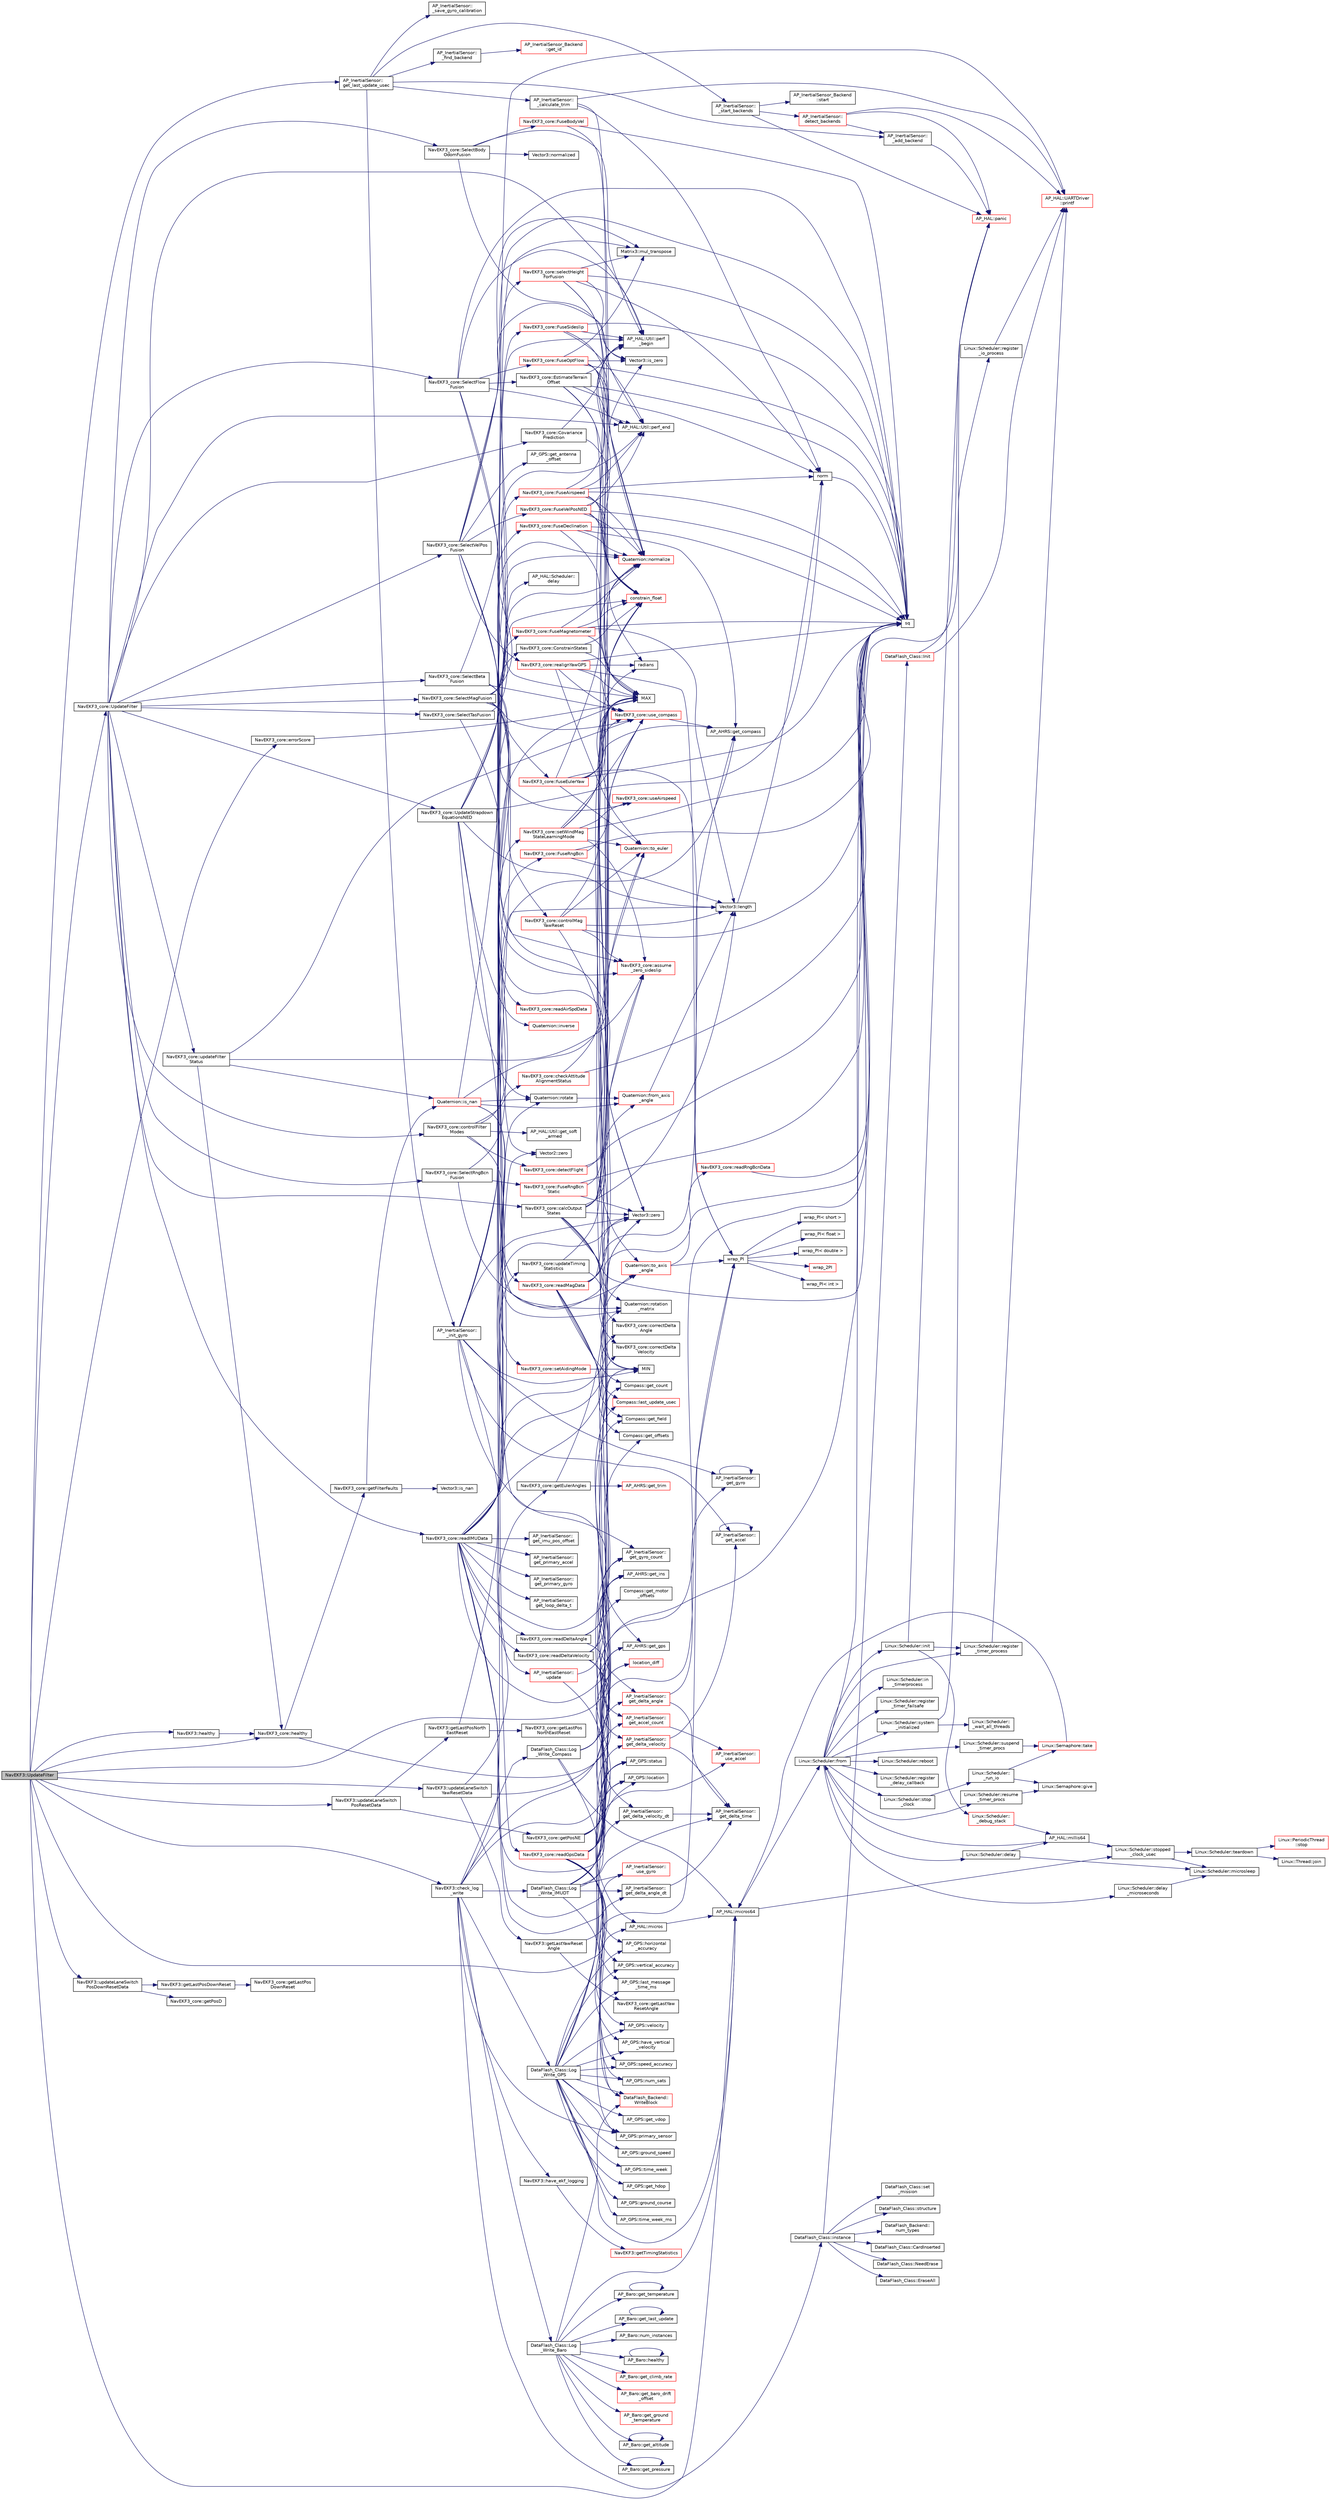 digraph "NavEKF3::UpdateFilter"
{
 // INTERACTIVE_SVG=YES
  edge [fontname="Helvetica",fontsize="10",labelfontname="Helvetica",labelfontsize="10"];
  node [fontname="Helvetica",fontsize="10",shape=record];
  rankdir="LR";
  Node1 [label="NavEKF3::UpdateFilter",height=0.2,width=0.4,color="black", fillcolor="grey75", style="filled", fontcolor="black"];
  Node1 -> Node2 [color="midnightblue",fontsize="10",style="solid",fontname="Helvetica"];
  Node2 [label="AP_HAL::micros64",height=0.2,width=0.4,color="black", fillcolor="white", style="filled",URL="$namespaceAP__HAL.html#a7aa0ce7625c9680e30ff4a99940907a5"];
  Node2 -> Node3 [color="midnightblue",fontsize="10",style="solid",fontname="Helvetica"];
  Node3 [label="Linux::Scheduler::from",height=0.2,width=0.4,color="black", fillcolor="white", style="filled",URL="$classLinux_1_1Scheduler.html#a53ecaae0fdc72f85bd57c4b0cff93653"];
  Node3 -> Node4 [color="midnightblue",fontsize="10",style="solid",fontname="Helvetica"];
  Node4 [label="Linux::Scheduler::init",height=0.2,width=0.4,color="black", fillcolor="white", style="filled",URL="$classLinux_1_1Scheduler.html#a3d77c332e051c28c83fb07757e7100bd"];
  Node4 -> Node5 [color="midnightblue",fontsize="10",style="solid",fontname="Helvetica"];
  Node5 [label="AP_HAL::panic",height=0.2,width=0.4,color="red", fillcolor="white", style="filled",URL="$namespaceAP__HAL.html#a71832f03d849a0c088f04fc98d3c8143"];
  Node4 -> Node6 [color="midnightblue",fontsize="10",style="solid",fontname="Helvetica"];
  Node6 [label="Linux::Scheduler::register\l_timer_process",height=0.2,width=0.4,color="black", fillcolor="white", style="filled",URL="$classLinux_1_1Scheduler.html#a02a34a123dfebaf360f7010745e1e646"];
  Node6 -> Node7 [color="midnightblue",fontsize="10",style="solid",fontname="Helvetica"];
  Node7 [label="AP_HAL::UARTDriver\l::printf",height=0.2,width=0.4,color="red", fillcolor="white", style="filled",URL="$classAP__HAL_1_1UARTDriver.html#a6ceedc792594e59fc7d80b39a435f027"];
  Node4 -> Node8 [color="midnightblue",fontsize="10",style="solid",fontname="Helvetica"];
  Node8 [label="Linux::Scheduler::\l_debug_stack",height=0.2,width=0.4,color="red", fillcolor="white", style="filled",URL="$classLinux_1_1Scheduler.html#a163eb7b285c95b1b1d036fc61d723910"];
  Node8 -> Node9 [color="midnightblue",fontsize="10",style="solid",fontname="Helvetica"];
  Node9 [label="AP_HAL::millis64",height=0.2,width=0.4,color="black", fillcolor="white", style="filled",URL="$namespaceAP__HAL.html#a59336c5fceaf28a76d1df1581a87a25d"];
  Node9 -> Node3 [color="midnightblue",fontsize="10",style="solid",fontname="Helvetica"];
  Node9 -> Node10 [color="midnightblue",fontsize="10",style="solid",fontname="Helvetica"];
  Node10 [label="Linux::Scheduler::stopped\l_clock_usec",height=0.2,width=0.4,color="black", fillcolor="white", style="filled",URL="$classLinux_1_1Scheduler.html#a682b4c34f330f66db5ab4aa5d96e13f9"];
  Node10 -> Node11 [color="midnightblue",fontsize="10",style="solid",fontname="Helvetica"];
  Node11 [label="Linux::Scheduler::microsleep",height=0.2,width=0.4,color="black", fillcolor="white", style="filled",URL="$classLinux_1_1Scheduler.html#a647872aff158b510c56862f51f951538"];
  Node10 -> Node12 [color="midnightblue",fontsize="10",style="solid",fontname="Helvetica"];
  Node12 [label="Linux::Scheduler::teardown",height=0.2,width=0.4,color="black", fillcolor="white", style="filled",URL="$classLinux_1_1Scheduler.html#ab373a83d818679432520ea881044b2a7"];
  Node12 -> Node13 [color="midnightblue",fontsize="10",style="solid",fontname="Helvetica"];
  Node13 [label="Linux::PeriodicThread\l::stop",height=0.2,width=0.4,color="red", fillcolor="white", style="filled",URL="$classLinux_1_1PeriodicThread.html#a136aaf6e713f63b246fc4a2905e6e9a1"];
  Node12 -> Node14 [color="midnightblue",fontsize="10",style="solid",fontname="Helvetica"];
  Node14 [label="Linux::Thread::join",height=0.2,width=0.4,color="black", fillcolor="white", style="filled",URL="$classLinux_1_1Thread.html#a32b7d184279634922e2f3b23b584fbcd"];
  Node3 -> Node15 [color="midnightblue",fontsize="10",style="solid",fontname="Helvetica"];
  Node15 [label="Linux::Scheduler::delay",height=0.2,width=0.4,color="black", fillcolor="white", style="filled",URL="$classLinux_1_1Scheduler.html#a14f3239ecbb9889823b20dc9de655c2f"];
  Node15 -> Node9 [color="midnightblue",fontsize="10",style="solid",fontname="Helvetica"];
  Node15 -> Node11 [color="midnightblue",fontsize="10",style="solid",fontname="Helvetica"];
  Node3 -> Node16 [color="midnightblue",fontsize="10",style="solid",fontname="Helvetica"];
  Node16 [label="Linux::Scheduler::delay\l_microseconds",height=0.2,width=0.4,color="black", fillcolor="white", style="filled",URL="$classLinux_1_1Scheduler.html#a4cffd5bcba0175bf49c7aa75ff3bf09a"];
  Node16 -> Node11 [color="midnightblue",fontsize="10",style="solid",fontname="Helvetica"];
  Node3 -> Node17 [color="midnightblue",fontsize="10",style="solid",fontname="Helvetica"];
  Node17 [label="Linux::Scheduler::register\l_delay_callback",height=0.2,width=0.4,color="black", fillcolor="white", style="filled",URL="$classLinux_1_1Scheduler.html#a5cb50b637d5fd3e5f9220bc23db0fb3f"];
  Node3 -> Node6 [color="midnightblue",fontsize="10",style="solid",fontname="Helvetica"];
  Node3 -> Node18 [color="midnightblue",fontsize="10",style="solid",fontname="Helvetica"];
  Node18 [label="Linux::Scheduler::register\l_io_process",height=0.2,width=0.4,color="black", fillcolor="white", style="filled",URL="$classLinux_1_1Scheduler.html#aa2be97cb8686d72cc322fb38f69a940c"];
  Node18 -> Node7 [color="midnightblue",fontsize="10",style="solid",fontname="Helvetica"];
  Node3 -> Node19 [color="midnightblue",fontsize="10",style="solid",fontname="Helvetica"];
  Node19 [label="Linux::Scheduler::suspend\l_timer_procs",height=0.2,width=0.4,color="black", fillcolor="white", style="filled",URL="$classLinux_1_1Scheduler.html#abba967d02c28cb0b16a7cebbff9bc6d6"];
  Node19 -> Node20 [color="midnightblue",fontsize="10",style="solid",fontname="Helvetica"];
  Node20 [label="Linux::Semaphore::take",height=0.2,width=0.4,color="red", fillcolor="white", style="filled",URL="$classLinux_1_1Semaphore.html#afc4c8706abb7e68aa4001ea372dc614e"];
  Node20 -> Node2 [color="midnightblue",fontsize="10",style="solid",fontname="Helvetica"];
  Node3 -> Node21 [color="midnightblue",fontsize="10",style="solid",fontname="Helvetica"];
  Node21 [label="Linux::Scheduler::resume\l_timer_procs",height=0.2,width=0.4,color="black", fillcolor="white", style="filled",URL="$classLinux_1_1Scheduler.html#aee4e701b92cb4721c4de1bfcdcded70c"];
  Node21 -> Node22 [color="midnightblue",fontsize="10",style="solid",fontname="Helvetica"];
  Node22 [label="Linux::Semaphore::give",height=0.2,width=0.4,color="black", fillcolor="white", style="filled",URL="$classLinux_1_1Semaphore.html#a216f91636f64b57b59d43ef64af91624"];
  Node3 -> Node23 [color="midnightblue",fontsize="10",style="solid",fontname="Helvetica"];
  Node23 [label="Linux::Scheduler::in\l_timerprocess",height=0.2,width=0.4,color="black", fillcolor="white", style="filled",URL="$classLinux_1_1Scheduler.html#af23753e7c6bfa97553db215a64235455"];
  Node3 -> Node24 [color="midnightblue",fontsize="10",style="solid",fontname="Helvetica"];
  Node24 [label="Linux::Scheduler::register\l_timer_failsafe",height=0.2,width=0.4,color="black", fillcolor="white", style="filled",URL="$classLinux_1_1Scheduler.html#ac193459e3575c7a0588fdc72250c2044"];
  Node3 -> Node25 [color="midnightblue",fontsize="10",style="solid",fontname="Helvetica"];
  Node25 [label="Linux::Scheduler::system\l_initialized",height=0.2,width=0.4,color="black", fillcolor="white", style="filled",URL="$classLinux_1_1Scheduler.html#ad6070a7ee637adf5101b1e6b6efbf8f6"];
  Node25 -> Node5 [color="midnightblue",fontsize="10",style="solid",fontname="Helvetica"];
  Node25 -> Node26 [color="midnightblue",fontsize="10",style="solid",fontname="Helvetica"];
  Node26 [label="Linux::Scheduler::\l_wait_all_threads",height=0.2,width=0.4,color="black", fillcolor="white", style="filled",URL="$classLinux_1_1Scheduler.html#ac52c8da3f1f4fd79c50bd64379daf399"];
  Node3 -> Node27 [color="midnightblue",fontsize="10",style="solid",fontname="Helvetica"];
  Node27 [label="Linux::Scheduler::reboot",height=0.2,width=0.4,color="black", fillcolor="white", style="filled",URL="$classLinux_1_1Scheduler.html#ae72cfa66c849ffd882ef518c35c71e69"];
  Node3 -> Node28 [color="midnightblue",fontsize="10",style="solid",fontname="Helvetica"];
  Node28 [label="Linux::Scheduler::stop\l_clock",height=0.2,width=0.4,color="black", fillcolor="white", style="filled",URL="$classLinux_1_1Scheduler.html#a392aebafcdfe9a812e4db4b7a9dcce9c"];
  Node28 -> Node29 [color="midnightblue",fontsize="10",style="solid",fontname="Helvetica"];
  Node29 [label="Linux::Scheduler::\l_run_io",height=0.2,width=0.4,color="black", fillcolor="white", style="filled",URL="$classLinux_1_1Scheduler.html#a70b024d7d0886bf47b46cc3ee310d638"];
  Node29 -> Node20 [color="midnightblue",fontsize="10",style="solid",fontname="Helvetica"];
  Node29 -> Node22 [color="midnightblue",fontsize="10",style="solid",fontname="Helvetica"];
  Node2 -> Node10 [color="midnightblue",fontsize="10",style="solid",fontname="Helvetica"];
  Node1 -> Node30 [color="midnightblue",fontsize="10",style="solid",fontname="Helvetica"];
  Node30 [label="AP_AHRS::get_ins",height=0.2,width=0.4,color="black", fillcolor="white", style="filled",URL="$classAP__AHRS.html#a14398c5d2ae68bbe1c67482a91909ad9"];
  Node1 -> Node31 [color="midnightblue",fontsize="10",style="solid",fontname="Helvetica"];
  Node31 [label="AP_HAL::micros",height=0.2,width=0.4,color="black", fillcolor="white", style="filled",URL="$namespaceAP__HAL.html#a8293355e35887733b1fd151aef08a787"];
  Node31 -> Node2 [color="midnightblue",fontsize="10",style="solid",fontname="Helvetica"];
  Node1 -> Node32 [color="midnightblue",fontsize="10",style="solid",fontname="Helvetica"];
  Node32 [label="AP_InertialSensor::\lget_last_update_usec",height=0.2,width=0.4,color="black", fillcolor="white", style="filled",URL="$classAP__InertialSensor.html#af507f66bb346acb0057a6ca4a3df7156"];
  Node32 -> Node33 [color="midnightblue",fontsize="10",style="solid",fontname="Helvetica"];
  Node33 [label="AP_InertialSensor::\l_add_backend",height=0.2,width=0.4,color="black", fillcolor="white", style="filled",URL="$classAP__InertialSensor.html#a3f4ee8162ce5427946348ca9f5f9dcb7"];
  Node33 -> Node5 [color="midnightblue",fontsize="10",style="solid",fontname="Helvetica"];
  Node32 -> Node34 [color="midnightblue",fontsize="10",style="solid",fontname="Helvetica"];
  Node34 [label="AP_InertialSensor::\l_start_backends",height=0.2,width=0.4,color="black", fillcolor="white", style="filled",URL="$classAP__InertialSensor.html#a9949b7e301b0d7a5f3e59385d2e8d97a"];
  Node34 -> Node35 [color="midnightblue",fontsize="10",style="solid",fontname="Helvetica"];
  Node35 [label="AP_InertialSensor::\ldetect_backends",height=0.2,width=0.4,color="red", fillcolor="white", style="filled",URL="$classAP__InertialSensor.html#a8967734e82a4f472c6d8ddd8db656804"];
  Node35 -> Node33 [color="midnightblue",fontsize="10",style="solid",fontname="Helvetica"];
  Node35 -> Node7 [color="midnightblue",fontsize="10",style="solid",fontname="Helvetica"];
  Node35 -> Node5 [color="midnightblue",fontsize="10",style="solid",fontname="Helvetica"];
  Node34 -> Node36 [color="midnightblue",fontsize="10",style="solid",fontname="Helvetica"];
  Node36 [label="AP_InertialSensor_Backend\l::start",height=0.2,width=0.4,color="black", fillcolor="white", style="filled",URL="$classAP__InertialSensor__Backend.html#a359c6b8d74c13e735210d3602d793215"];
  Node34 -> Node5 [color="midnightblue",fontsize="10",style="solid",fontname="Helvetica"];
  Node32 -> Node37 [color="midnightblue",fontsize="10",style="solid",fontname="Helvetica"];
  Node37 [label="AP_InertialSensor::\l_find_backend",height=0.2,width=0.4,color="black", fillcolor="white", style="filled",URL="$classAP__InertialSensor.html#a3fc473466ffcccef319c4c5e56cd1f9d"];
  Node37 -> Node38 [color="midnightblue",fontsize="10",style="solid",fontname="Helvetica"];
  Node38 [label="AP_InertialSensor_Backend\l::get_id",height=0.2,width=0.4,color="red", fillcolor="white", style="filled",URL="$classAP__InertialSensor__Backend.html#a1dd2f00f7de722d128c9afaf0ae62644"];
  Node32 -> Node39 [color="midnightblue",fontsize="10",style="solid",fontname="Helvetica"];
  Node39 [label="AP_InertialSensor::\l_init_gyro",height=0.2,width=0.4,color="black", fillcolor="white", style="filled",URL="$classAP__InertialSensor.html#a8744303832541bef0025d9698468938c"];
  Node39 -> Node40 [color="midnightblue",fontsize="10",style="solid",fontname="Helvetica"];
  Node40 [label="MIN",height=0.2,width=0.4,color="black", fillcolor="white", style="filled",URL="$AP__Math_8h.html#a6b187a3fa1e9f663e89175e7e8e213d6"];
  Node39 -> Node41 [color="midnightblue",fontsize="10",style="solid",fontname="Helvetica"];
  Node41 [label="AP_InertialSensor::\lget_gyro_count",height=0.2,width=0.4,color="black", fillcolor="white", style="filled",URL="$classAP__InertialSensor.html#aef7fac4fe6ae817ed325f9e35735e94d"];
  Node39 -> Node7 [color="midnightblue",fontsize="10",style="solid",fontname="Helvetica"];
  Node39 -> Node42 [color="midnightblue",fontsize="10",style="solid",fontname="Helvetica"];
  Node42 [label="Vector3::zero",height=0.2,width=0.4,color="black", fillcolor="white", style="filled",URL="$classVector3.html#adf1769d5ee5df2f8585df2f540fa5efe"];
  Node39 -> Node43 [color="midnightblue",fontsize="10",style="solid",fontname="Helvetica"];
  Node43 [label="AP_HAL::Scheduler::\ldelay",height=0.2,width=0.4,color="black", fillcolor="white", style="filled",URL="$classAP__HAL_1_1Scheduler.html#ab3175e2e6223ccfe82f957e41cc12b26"];
  Node39 -> Node44 [color="midnightblue",fontsize="10",style="solid",fontname="Helvetica"];
  Node44 [label="AP_InertialSensor::\lupdate",height=0.2,width=0.4,color="red", fillcolor="white", style="filled",URL="$classAP__InertialSensor.html#a2ab4e9e49af5ae38f38d3818fde2b675"];
  Node44 -> Node42 [color="midnightblue",fontsize="10",style="solid",fontname="Helvetica"];
  Node44 -> Node31 [color="midnightblue",fontsize="10",style="solid",fontname="Helvetica"];
  Node39 -> Node45 [color="midnightblue",fontsize="10",style="solid",fontname="Helvetica"];
  Node45 [label="AP_InertialSensor::\lget_accel",height=0.2,width=0.4,color="black", fillcolor="white", style="filled",URL="$classAP__InertialSensor.html#a0e468eca65e425f017c8467039900573"];
  Node45 -> Node45 [color="midnightblue",fontsize="10",style="solid",fontname="Helvetica"];
  Node39 -> Node46 [color="midnightblue",fontsize="10",style="solid",fontname="Helvetica"];
  Node46 [label="AP_InertialSensor::\lget_gyro",height=0.2,width=0.4,color="black", fillcolor="white", style="filled",URL="$classAP__InertialSensor.html#a2dfdb20e8bf86d75cf1e03f0b205ad77"];
  Node46 -> Node46 [color="midnightblue",fontsize="10",style="solid",fontname="Helvetica"];
  Node39 -> Node47 [color="midnightblue",fontsize="10",style="solid",fontname="Helvetica"];
  Node47 [label="Vector3::length",height=0.2,width=0.4,color="black", fillcolor="white", style="filled",URL="$classVector3.html#ac1fd5514e368a1e1c2d13f71eda18345"];
  Node47 -> Node48 [color="midnightblue",fontsize="10",style="solid",fontname="Helvetica"];
  Node48 [label="norm",height=0.2,width=0.4,color="black", fillcolor="white", style="filled",URL="$AP__Math_8h.html#adc76d4a5e5c9ae8cb7ab17b55c40d636"];
  Node48 -> Node49 [color="midnightblue",fontsize="10",style="solid",fontname="Helvetica"];
  Node49 [label="sq",height=0.2,width=0.4,color="black", fillcolor="white", style="filled",URL="$AP__Math_8h.html#a0375e3d67fd3911cacee5c3e1408c0f2"];
  Node32 -> Node50 [color="midnightblue",fontsize="10",style="solid",fontname="Helvetica"];
  Node50 [label="AP_InertialSensor::\l_calculate_trim",height=0.2,width=0.4,color="black", fillcolor="white", style="filled",URL="$classAP__InertialSensor.html#ad85a0f7284984ab4bc7b6309ec61003f"];
  Node50 -> Node48 [color="midnightblue",fontsize="10",style="solid",fontname="Helvetica"];
  Node50 -> Node51 [color="midnightblue",fontsize="10",style="solid",fontname="Helvetica"];
  Node51 [label="radians",height=0.2,width=0.4,color="black", fillcolor="white", style="filled",URL="$AP__Math_8h.html#a75b14352ec1c95a8276af9a0813cfdc3"];
  Node50 -> Node7 [color="midnightblue",fontsize="10",style="solid",fontname="Helvetica"];
  Node32 -> Node52 [color="midnightblue",fontsize="10",style="solid",fontname="Helvetica"];
  Node52 [label="AP_InertialSensor::\l_save_gyro_calibration",height=0.2,width=0.4,color="black", fillcolor="white", style="filled",URL="$classAP__InertialSensor.html#aa5bb8e95e3d8044619c673b36815125a"];
  Node1 -> Node53 [color="midnightblue",fontsize="10",style="solid",fontname="Helvetica"];
  Node53 [label="NavEKF3_core::UpdateFilter",height=0.2,width=0.4,color="black", fillcolor="white", style="filled",URL="$classNavEKF3__core.html#a2a7fae9e0bf2ce6fc2f9b3918dc168d3"];
  Node53 -> Node54 [color="midnightblue",fontsize="10",style="solid",fontname="Helvetica"];
  Node54 [label="AP_HAL::Util::perf\l_begin",height=0.2,width=0.4,color="black", fillcolor="white", style="filled",URL="$classAP__HAL_1_1Util.html#a8ee016bee7e471240be5a2c648015a1d"];
  Node53 -> Node55 [color="midnightblue",fontsize="10",style="solid",fontname="Helvetica"];
  Node55 [label="NavEKF3_core::controlFilter\lModes",height=0.2,width=0.4,color="black", fillcolor="white", style="filled",URL="$classNavEKF3__core.html#a95c6e08d506573f77311f547a0d97fd2"];
  Node55 -> Node56 [color="midnightblue",fontsize="10",style="solid",fontname="Helvetica"];
  Node56 [label="AP_HAL::Util::get_soft\l_armed",height=0.2,width=0.4,color="black", fillcolor="white", style="filled",URL="$classAP__HAL_1_1Util.html#a973ee89f8eee7af3a4d2a3eb700cbf3c"];
  Node55 -> Node57 [color="midnightblue",fontsize="10",style="solid",fontname="Helvetica"];
  Node57 [label="NavEKF3_core::detectFlight",height=0.2,width=0.4,color="red", fillcolor="white", style="filled",URL="$classNavEKF3__core.html#a51d0c111c89fb14dcd9cd62ae5ea74e3"];
  Node57 -> Node58 [color="midnightblue",fontsize="10",style="solid",fontname="Helvetica"];
  Node58 [label="NavEKF3_core::assume\l_zero_sideslip",height=0.2,width=0.4,color="red", fillcolor="white", style="filled",URL="$classNavEKF3__core.html#a2b335ebc7035c2d407b16f85017a3472"];
  Node57 -> Node49 [color="midnightblue",fontsize="10",style="solid",fontname="Helvetica"];
  Node55 -> Node59 [color="midnightblue",fontsize="10",style="solid",fontname="Helvetica"];
  Node59 [label="NavEKF3_core::setWindMag\lStateLearningMode",height=0.2,width=0.4,color="red", fillcolor="white", style="filled",URL="$classNavEKF3__core.html#ad667612a7511107648d34ce681677b73"];
  Node59 -> Node60 [color="midnightblue",fontsize="10",style="solid",fontname="Helvetica"];
  Node60 [label="NavEKF3_core::useAirspeed",height=0.2,width=0.4,color="red", fillcolor="white", style="filled",URL="$classNavEKF3__core.html#aa441bddfc41097eb5b5f1eda88469b0b"];
  Node59 -> Node58 [color="midnightblue",fontsize="10",style="solid",fontname="Helvetica"];
  Node59 -> Node61 [color="midnightblue",fontsize="10",style="solid",fontname="Helvetica"];
  Node61 [label="Quaternion::to_euler",height=0.2,width=0.4,color="red", fillcolor="white", style="filled",URL="$classQuaternion.html#ab3049efa36b211699ca03ea53970f0fd"];
  Node59 -> Node49 [color="midnightblue",fontsize="10",style="solid",fontname="Helvetica"];
  Node59 -> Node62 [color="midnightblue",fontsize="10",style="solid",fontname="Helvetica"];
  Node62 [label="constrain_float",height=0.2,width=0.4,color="red", fillcolor="white", style="filled",URL="$AP__Math_8h.html#ad525609d9dba6ffa556a0fbf08a3f9b4"];
  Node59 -> Node63 [color="midnightblue",fontsize="10",style="solid",fontname="Helvetica"];
  Node63 [label="NavEKF3_core::use_compass",height=0.2,width=0.4,color="red", fillcolor="white", style="filled",URL="$classNavEKF3__core.html#a8b6c851acf3a54d895b8dbc6ab2a6666"];
  Node63 -> Node64 [color="midnightblue",fontsize="10",style="solid",fontname="Helvetica"];
  Node64 [label="AP_AHRS::get_compass",height=0.2,width=0.4,color="black", fillcolor="white", style="filled",URL="$classAP__AHRS.html#adf808841de62499bc8c388fc798d47f1"];
  Node59 -> Node51 [color="midnightblue",fontsize="10",style="solid",fontname="Helvetica"];
  Node55 -> Node65 [color="midnightblue",fontsize="10",style="solid",fontname="Helvetica"];
  Node65 [label="NavEKF3_core::checkAttitude\lAlignmentStatus",height=0.2,width=0.4,color="red", fillcolor="white", style="filled",URL="$classNavEKF3__core.html#a7ccaa712cd813dd23e6cb1a438be83ae"];
  Node65 -> Node49 [color="midnightblue",fontsize="10",style="solid",fontname="Helvetica"];
  Node65 -> Node63 [color="midnightblue",fontsize="10",style="solid",fontname="Helvetica"];
  Node55 -> Node66 [color="midnightblue",fontsize="10",style="solid",fontname="Helvetica"];
  Node66 [label="NavEKF3_core::setAidingMode",height=0.2,width=0.4,color="red", fillcolor="white", style="filled",URL="$classNavEKF3__core.html#aa136ad0e0f33a45a6f9d907e4543b9c2"];
  Node66 -> Node40 [color="midnightblue",fontsize="10",style="solid",fontname="Helvetica"];
  Node53 -> Node67 [color="midnightblue",fontsize="10",style="solid",fontname="Helvetica"];
  Node67 [label="NavEKF3_core::readIMUData",height=0.2,width=0.4,color="black", fillcolor="white", style="filled",URL="$classNavEKF3__core.html#aece73c326fbd95e59a3fa171ac5988a3"];
  Node67 -> Node30 [color="midnightblue",fontsize="10",style="solid",fontname="Helvetica"];
  Node67 -> Node62 [color="midnightblue",fontsize="10",style="solid",fontname="Helvetica"];
  Node67 -> Node68 [color="midnightblue",fontsize="10",style="solid",fontname="Helvetica"];
  Node68 [label="AP_InertialSensor::\lget_loop_delta_t",height=0.2,width=0.4,color="black", fillcolor="white", style="filled",URL="$classAP__InertialSensor.html#a2f4bc45cbad98a18a4d74210bf62e9c3"];
  Node67 -> Node69 [color="midnightblue",fontsize="10",style="solid",fontname="Helvetica"];
  Node69 [label="AP_InertialSensor::\luse_accel",height=0.2,width=0.4,color="red", fillcolor="white", style="filled",URL="$classAP__InertialSensor.html#a733bdee49ff9e3f1a911874469a1a3ac"];
  Node67 -> Node70 [color="midnightblue",fontsize="10",style="solid",fontname="Helvetica"];
  Node70 [label="NavEKF3_core::readDeltaVelocity",height=0.2,width=0.4,color="black", fillcolor="white", style="filled",URL="$classNavEKF3__core.html#aa7de10e1a869998a15f0b570b1653245"];
  Node70 -> Node30 [color="midnightblue",fontsize="10",style="solid",fontname="Helvetica"];
  Node70 -> Node71 [color="midnightblue",fontsize="10",style="solid",fontname="Helvetica"];
  Node71 [label="AP_InertialSensor::\lget_accel_count",height=0.2,width=0.4,color="red", fillcolor="white", style="filled",URL="$classAP__InertialSensor.html#ac57331a5046d45016ef900726e1be2fb"];
  Node71 -> Node69 [color="midnightblue",fontsize="10",style="solid",fontname="Helvetica"];
  Node70 -> Node72 [color="midnightblue",fontsize="10",style="solid",fontname="Helvetica"];
  Node72 [label="AP_InertialSensor::\lget_delta_velocity",height=0.2,width=0.4,color="red", fillcolor="white", style="filled",URL="$classAP__InertialSensor.html#ae29959984a5cbda37ebfce599f89ef73"];
  Node72 -> Node45 [color="midnightblue",fontsize="10",style="solid",fontname="Helvetica"];
  Node72 -> Node73 [color="midnightblue",fontsize="10",style="solid",fontname="Helvetica"];
  Node73 [label="AP_InertialSensor::\lget_delta_time",height=0.2,width=0.4,color="black", fillcolor="white", style="filled",URL="$classAP__InertialSensor.html#a7091792f55b39778157617b5e38e6075"];
  Node70 -> Node74 [color="midnightblue",fontsize="10",style="solid",fontname="Helvetica"];
  Node74 [label="MAX",height=0.2,width=0.4,color="black", fillcolor="white", style="filled",URL="$AP__Math_8h.html#a5c0b5c82749ac54970b2699d3c10ee9b"];
  Node70 -> Node75 [color="midnightblue",fontsize="10",style="solid",fontname="Helvetica"];
  Node75 [label="AP_InertialSensor::\lget_delta_velocity_dt",height=0.2,width=0.4,color="black", fillcolor="white", style="filled",URL="$classAP__InertialSensor.html#ad22e8ed9b13a093d5cf3a2a420522b3b"];
  Node75 -> Node73 [color="midnightblue",fontsize="10",style="solid",fontname="Helvetica"];
  Node67 -> Node76 [color="midnightblue",fontsize="10",style="solid",fontname="Helvetica"];
  Node76 [label="AP_InertialSensor::\lget_imu_pos_offset",height=0.2,width=0.4,color="black", fillcolor="white", style="filled",URL="$classAP__InertialSensor.html#adeaa1ba1a5eae5dd36ea12966a7c0d6c"];
  Node67 -> Node77 [color="midnightblue",fontsize="10",style="solid",fontname="Helvetica"];
  Node77 [label="AP_InertialSensor::\lget_primary_accel",height=0.2,width=0.4,color="black", fillcolor="white", style="filled",URL="$classAP__InertialSensor.html#ab7e75af54a874d77240c89c6e5152a99"];
  Node67 -> Node78 [color="midnightblue",fontsize="10",style="solid",fontname="Helvetica"];
  Node78 [label="AP_InertialSensor::\luse_gyro",height=0.2,width=0.4,color="red", fillcolor="white", style="filled",URL="$classAP__InertialSensor.html#a9e282c96973585fd9d22973a751fdf03"];
  Node67 -> Node79 [color="midnightblue",fontsize="10",style="solid",fontname="Helvetica"];
  Node79 [label="NavEKF3_core::readDeltaAngle",height=0.2,width=0.4,color="black", fillcolor="white", style="filled",URL="$classNavEKF3__core.html#a09c3355a5a305fb13de678d3cfe6f1aa"];
  Node79 -> Node30 [color="midnightblue",fontsize="10",style="solid",fontname="Helvetica"];
  Node79 -> Node41 [color="midnightblue",fontsize="10",style="solid",fontname="Helvetica"];
  Node79 -> Node80 [color="midnightblue",fontsize="10",style="solid",fontname="Helvetica"];
  Node80 [label="AP_InertialSensor::\lget_delta_angle",height=0.2,width=0.4,color="red", fillcolor="white", style="filled",URL="$classAP__InertialSensor.html#a3be069418436a7fc7a9f87c2b8b34730"];
  Node80 -> Node46 [color="midnightblue",fontsize="10",style="solid",fontname="Helvetica"];
  Node80 -> Node73 [color="midnightblue",fontsize="10",style="solid",fontname="Helvetica"];
  Node67 -> Node81 [color="midnightblue",fontsize="10",style="solid",fontname="Helvetica"];
  Node81 [label="AP_InertialSensor::\lget_primary_gyro",height=0.2,width=0.4,color="black", fillcolor="white", style="filled",URL="$classAP__InertialSensor.html#a7fa04e2f196b27b876d86966f64e1fed"];
  Node67 -> Node74 [color="midnightblue",fontsize="10",style="solid",fontname="Helvetica"];
  Node67 -> Node82 [color="midnightblue",fontsize="10",style="solid",fontname="Helvetica"];
  Node82 [label="AP_InertialSensor::\lget_delta_angle_dt",height=0.2,width=0.4,color="black", fillcolor="white", style="filled",URL="$classAP__InertialSensor.html#aa0f163df261837af5bfe71c3ad0cee6c"];
  Node82 -> Node73 [color="midnightblue",fontsize="10",style="solid",fontname="Helvetica"];
  Node67 -> Node83 [color="midnightblue",fontsize="10",style="solid",fontname="Helvetica"];
  Node83 [label="Quaternion::rotate",height=0.2,width=0.4,color="black", fillcolor="white", style="filled",URL="$classQuaternion.html#aad078c52b4d7e9221963199f0dd075df"];
  Node83 -> Node84 [color="midnightblue",fontsize="10",style="solid",fontname="Helvetica"];
  Node84 [label="Quaternion::from_axis\l_angle",height=0.2,width=0.4,color="red", fillcolor="white", style="filled",URL="$classQuaternion.html#a6c21fe33378aa16a33cba869ba4af5dc"];
  Node84 -> Node47 [color="midnightblue",fontsize="10",style="solid",fontname="Helvetica"];
  Node67 -> Node85 [color="midnightblue",fontsize="10",style="solid",fontname="Helvetica"];
  Node85 [label="Quaternion::normalize",height=0.2,width=0.4,color="red", fillcolor="white", style="filled",URL="$classQuaternion.html#a48e6bafb249c895ed25f29dc9170e11e"];
  Node67 -> Node86 [color="midnightblue",fontsize="10",style="solid",fontname="Helvetica"];
  Node86 [label="Quaternion::rotation\l_matrix",height=0.2,width=0.4,color="black", fillcolor="white", style="filled",URL="$classQuaternion.html#afb7132c9c69a984a40be950a17effeaa"];
  Node67 -> Node87 [color="midnightblue",fontsize="10",style="solid",fontname="Helvetica"];
  Node87 [label="Quaternion::to_axis\l_angle",height=0.2,width=0.4,color="red", fillcolor="white", style="filled",URL="$classQuaternion.html#aa4262462e1c1217fd3bd97b6421dd318"];
  Node87 -> Node49 [color="midnightblue",fontsize="10",style="solid",fontname="Helvetica"];
  Node87 -> Node88 [color="midnightblue",fontsize="10",style="solid",fontname="Helvetica"];
  Node88 [label="wrap_PI",height=0.2,width=0.4,color="black", fillcolor="white", style="filled",URL="$AP__Math_8cpp.html#a21d0562d7b23dd9f04bc30a3611cc577"];
  Node88 -> Node89 [color="midnightblue",fontsize="10",style="solid",fontname="Helvetica"];
  Node89 [label="wrap_2PI",height=0.2,width=0.4,color="red", fillcolor="white", style="filled",URL="$AP__Math_8cpp.html#aa66b7eae8d7e99247c6a2b3d2b5c7b8d"];
  Node88 -> Node90 [color="midnightblue",fontsize="10",style="solid",fontname="Helvetica"];
  Node90 [label="wrap_PI\< int \>",height=0.2,width=0.4,color="black", fillcolor="white", style="filled",URL="$AP__Math_8cpp.html#a044023fcfa899d449f5a219ca7596ca4"];
  Node88 -> Node91 [color="midnightblue",fontsize="10",style="solid",fontname="Helvetica"];
  Node91 [label="wrap_PI\< short \>",height=0.2,width=0.4,color="black", fillcolor="white", style="filled",URL="$AP__Math_8cpp.html#ad0041912c2965b653fa9cf6854e47bc8"];
  Node88 -> Node92 [color="midnightblue",fontsize="10",style="solid",fontname="Helvetica"];
  Node92 [label="wrap_PI\< float \>",height=0.2,width=0.4,color="black", fillcolor="white", style="filled",URL="$AP__Math_8cpp.html#a789e7d40c173a1fab6560d1b61609952"];
  Node88 -> Node93 [color="midnightblue",fontsize="10",style="solid",fontname="Helvetica"];
  Node93 [label="wrap_PI\< double \>",height=0.2,width=0.4,color="black", fillcolor="white", style="filled",URL="$AP__Math_8cpp.html#a66b3a8191d62a34f4d673d5c62d8d1cf"];
  Node67 -> Node42 [color="midnightblue",fontsize="10",style="solid",fontname="Helvetica"];
  Node67 -> Node94 [color="midnightblue",fontsize="10",style="solid",fontname="Helvetica"];
  Node94 [label="NavEKF3_core::updateTiming\lStatistics",height=0.2,width=0.4,color="black", fillcolor="white", style="filled",URL="$classNavEKF3__core.html#ab1a44990476dce4a072538af2b1671a0"];
  Node94 -> Node74 [color="midnightblue",fontsize="10",style="solid",fontname="Helvetica"];
  Node94 -> Node40 [color="midnightblue",fontsize="10",style="solid",fontname="Helvetica"];
  Node67 -> Node95 [color="midnightblue",fontsize="10",style="solid",fontname="Helvetica"];
  Node95 [label="NavEKF3_core::correctDelta\lAngle",height=0.2,width=0.4,color="black", fillcolor="white", style="filled",URL="$classNavEKF3__core.html#a7bfa2faeec8abc1663f9bd85bcfea5ed"];
  Node67 -> Node96 [color="midnightblue",fontsize="10",style="solid",fontname="Helvetica"];
  Node96 [label="NavEKF3_core::correctDelta\lVelocity",height=0.2,width=0.4,color="black", fillcolor="white", style="filled",URL="$classNavEKF3__core.html#a32e651f85078cdd222ca4f06cf67e105"];
  Node53 -> Node97 [color="midnightblue",fontsize="10",style="solid",fontname="Helvetica"];
  Node97 [label="NavEKF3_core::UpdateStrapdown\lEquationsNED",height=0.2,width=0.4,color="black", fillcolor="white", style="filled",URL="$classNavEKF3__core.html#a328b98735bff30eb0dc99f0c0891ac32"];
  Node97 -> Node83 [color="midnightblue",fontsize="10",style="solid",fontname="Helvetica"];
  Node97 -> Node85 [color="midnightblue",fontsize="10",style="solid",fontname="Helvetica"];
  Node97 -> Node98 [color="midnightblue",fontsize="10",style="solid",fontname="Helvetica"];
  Node98 [label="Matrix3::mul_transpose",height=0.2,width=0.4,color="black", fillcolor="white", style="filled",URL="$classMatrix3.html#a3705734aec6b67d729011cd792d7398a"];
  Node97 -> Node99 [color="midnightblue",fontsize="10",style="solid",fontname="Helvetica"];
  Node99 [label="Quaternion::inverse",height=0.2,width=0.4,color="red", fillcolor="white", style="filled",URL="$classQuaternion.html#a0df66e20ea437eb346f8852690ede6a9"];
  Node97 -> Node86 [color="midnightblue",fontsize="10",style="solid",fontname="Helvetica"];
  Node97 -> Node47 [color="midnightblue",fontsize="10",style="solid",fontname="Helvetica"];
  Node97 -> Node48 [color="midnightblue",fontsize="10",style="solid",fontname="Helvetica"];
  Node97 -> Node100 [color="midnightblue",fontsize="10",style="solid",fontname="Helvetica"];
  Node100 [label="NavEKF3_core::ConstrainStates",height=0.2,width=0.4,color="black", fillcolor="white", style="filled",URL="$classNavEKF3__core.html#ab3fc055c453339a59363ebaa1b082c0d"];
  Node100 -> Node62 [color="midnightblue",fontsize="10",style="solid",fontname="Helvetica"];
  Node100 -> Node74 [color="midnightblue",fontsize="10",style="solid",fontname="Helvetica"];
  Node53 -> Node101 [color="midnightblue",fontsize="10",style="solid",fontname="Helvetica"];
  Node101 [label="NavEKF3_core::Covariance\lPrediction",height=0.2,width=0.4,color="black", fillcolor="white", style="filled",URL="$classNavEKF3__core.html#adbeff1c78f56cbfcb339b37ba0e03b0a"];
  Node101 -> Node54 [color="midnightblue",fontsize="10",style="solid",fontname="Helvetica"];
  Node101 -> Node62 [color="midnightblue",fontsize="10",style="solid",fontname="Helvetica"];
  Node53 -> Node102 [color="midnightblue",fontsize="10",style="solid",fontname="Helvetica"];
  Node102 [label="NavEKF3_core::SelectMagFusion",height=0.2,width=0.4,color="black", fillcolor="white", style="filled",URL="$classNavEKF3__core.html#a800d407d377e6532d563c68cc3c731d8"];
  Node102 -> Node54 [color="midnightblue",fontsize="10",style="solid",fontname="Helvetica"];
  Node102 -> Node103 [color="midnightblue",fontsize="10",style="solid",fontname="Helvetica"];
  Node103 [label="NavEKF3_core::readMagData",height=0.2,width=0.4,color="red", fillcolor="white", style="filled",URL="$classNavEKF3__core.html#a39fe9f76e9c368cba51e9af9b2367513"];
  Node103 -> Node64 [color="midnightblue",fontsize="10",style="solid",fontname="Helvetica"];
  Node103 -> Node104 [color="midnightblue",fontsize="10",style="solid",fontname="Helvetica"];
  Node104 [label="Compass::get_count",height=0.2,width=0.4,color="black", fillcolor="white", style="filled",URL="$classCompass.html#a7bc9b45433e47cbd2632578388882135"];
  Node103 -> Node58 [color="midnightblue",fontsize="10",style="solid",fontname="Helvetica"];
  Node103 -> Node63 [color="midnightblue",fontsize="10",style="solid",fontname="Helvetica"];
  Node103 -> Node105 [color="midnightblue",fontsize="10",style="solid",fontname="Helvetica"];
  Node105 [label="Compass::last_update_usec",height=0.2,width=0.4,color="red", fillcolor="white", style="filled",URL="$classCompass.html#a9600516e0dbde9186d3b14b3457af013"];
  Node103 -> Node42 [color="midnightblue",fontsize="10",style="solid",fontname="Helvetica"];
  Node103 -> Node106 [color="midnightblue",fontsize="10",style="solid",fontname="Helvetica"];
  Node106 [label="Compass::get_offsets",height=0.2,width=0.4,color="black", fillcolor="white", style="filled",URL="$classCompass.html#a6ef45f63ac177793bf38270cef8228cb"];
  Node103 -> Node107 [color="midnightblue",fontsize="10",style="solid",fontname="Helvetica"];
  Node107 [label="Compass::get_field",height=0.2,width=0.4,color="black", fillcolor="white", style="filled",URL="$classCompass.html#aa1f44c7920bbd147fa2e58bfedd3c4bb",tooltip="Return the current field as a Vector3f in milligauss. "];
  Node102 -> Node63 [color="midnightblue",fontsize="10",style="solid",fontname="Helvetica"];
  Node102 -> Node108 [color="midnightblue",fontsize="10",style="solid",fontname="Helvetica"];
  Node108 [label="NavEKF3_core::controlMag\lYawReset",height=0.2,width=0.4,color="red", fillcolor="white", style="filled",URL="$classNavEKF3__core.html#ae050fc8e6c45d5134f8cba8dabc719e8"];
  Node108 -> Node58 [color="midnightblue",fontsize="10",style="solid",fontname="Helvetica"];
  Node108 -> Node87 [color="midnightblue",fontsize="10",style="solid",fontname="Helvetica"];
  Node108 -> Node47 [color="midnightblue",fontsize="10",style="solid",fontname="Helvetica"];
  Node108 -> Node61 [color="midnightblue",fontsize="10",style="solid",fontname="Helvetica"];
  Node108 -> Node49 [color="midnightblue",fontsize="10",style="solid",fontname="Helvetica"];
  Node108 -> Node74 [color="midnightblue",fontsize="10",style="solid",fontname="Helvetica"];
  Node102 -> Node109 [color="midnightblue",fontsize="10",style="solid",fontname="Helvetica"];
  Node109 [label="NavEKF3_core::fuseEulerYaw",height=0.2,width=0.4,color="red", fillcolor="white", style="filled",URL="$classNavEKF3__core.html#a8804c6d0e9bfc1f0fee35bbb76bc7d90"];
  Node109 -> Node49 [color="midnightblue",fontsize="10",style="solid",fontname="Helvetica"];
  Node109 -> Node61 [color="midnightblue",fontsize="10",style="solid",fontname="Helvetica"];
  Node109 -> Node63 [color="midnightblue",fontsize="10",style="solid",fontname="Helvetica"];
  Node109 -> Node88 [color="midnightblue",fontsize="10",style="solid",fontname="Helvetica"];
  Node109 -> Node64 [color="midnightblue",fontsize="10",style="solid",fontname="Helvetica"];
  Node109 -> Node74 [color="midnightblue",fontsize="10",style="solid",fontname="Helvetica"];
  Node109 -> Node85 [color="midnightblue",fontsize="10",style="solid",fontname="Helvetica"];
  Node102 -> Node42 [color="midnightblue",fontsize="10",style="solid",fontname="Helvetica"];
  Node102 -> Node110 [color="midnightblue",fontsize="10",style="solid",fontname="Helvetica"];
  Node110 [label="NavEKF3_core::FuseDeclination",height=0.2,width=0.4,color="red", fillcolor="white", style="filled",URL="$classNavEKF3__core.html#a254bff5d77e24b9cbebbea31661b6c34"];
  Node110 -> Node49 [color="midnightblue",fontsize="10",style="solid",fontname="Helvetica"];
  Node110 -> Node63 [color="midnightblue",fontsize="10",style="solid",fontname="Helvetica"];
  Node110 -> Node64 [color="midnightblue",fontsize="10",style="solid",fontname="Helvetica"];
  Node110 -> Node85 [color="midnightblue",fontsize="10",style="solid",fontname="Helvetica"];
  Node102 -> Node111 [color="midnightblue",fontsize="10",style="solid",fontname="Helvetica"];
  Node111 [label="NavEKF3_core::FuseMagnetometer",height=0.2,width=0.4,color="red", fillcolor="white", style="filled",URL="$classNavEKF3__core.html#a65c29d1065e003be6d6487e282c9681e"];
  Node111 -> Node49 [color="midnightblue",fontsize="10",style="solid",fontname="Helvetica"];
  Node111 -> Node62 [color="midnightblue",fontsize="10",style="solid",fontname="Helvetica"];
  Node111 -> Node47 [color="midnightblue",fontsize="10",style="solid",fontname="Helvetica"];
  Node111 -> Node74 [color="midnightblue",fontsize="10",style="solid",fontname="Helvetica"];
  Node111 -> Node85 [color="midnightblue",fontsize="10",style="solid",fontname="Helvetica"];
  Node102 -> Node112 [color="midnightblue",fontsize="10",style="solid",fontname="Helvetica"];
  Node112 [label="AP_HAL::Util::perf_end",height=0.2,width=0.4,color="black", fillcolor="white", style="filled",URL="$classAP__HAL_1_1Util.html#a831bf144a4d14d413bd1c98b96dc35cb"];
  Node102 -> Node58 [color="midnightblue",fontsize="10",style="solid",fontname="Helvetica"];
  Node102 -> Node49 [color="midnightblue",fontsize="10",style="solid",fontname="Helvetica"];
  Node53 -> Node113 [color="midnightblue",fontsize="10",style="solid",fontname="Helvetica"];
  Node113 [label="NavEKF3_core::SelectVelPos\lFusion",height=0.2,width=0.4,color="black", fillcolor="white", style="filled",URL="$classNavEKF3__core.html#a8f4723dabc873f7112948a18b290fb01"];
  Node113 -> Node114 [color="midnightblue",fontsize="10",style="solid",fontname="Helvetica"];
  Node114 [label="NavEKF3_core::readGpsData",height=0.2,width=0.4,color="red", fillcolor="white", style="filled",URL="$classNavEKF3__core.html#ac8dc281034818e5fc9b2207daa2b7c3a"];
  Node114 -> Node115 [color="midnightblue",fontsize="10",style="solid",fontname="Helvetica"];
  Node115 [label="AP_AHRS::get_gps",height=0.2,width=0.4,color="black", fillcolor="white", style="filled",URL="$classAP__AHRS.html#a3316284b2bf12b8db1b4a39539799efc"];
  Node114 -> Node116 [color="midnightblue",fontsize="10",style="solid",fontname="Helvetica"];
  Node116 [label="AP_GPS::last_message\l_time_ms",height=0.2,width=0.4,color="black", fillcolor="white", style="filled",URL="$classAP__GPS.html#af701b15d8f8f1050e4acab57a867cf4b"];
  Node114 -> Node117 [color="midnightblue",fontsize="10",style="solid",fontname="Helvetica"];
  Node117 [label="AP_GPS::status",height=0.2,width=0.4,color="black", fillcolor="white", style="filled",URL="$classAP__GPS.html#a9093c8cf1d5a78ccd8677229bb314d37",tooltip="Query GPS status. "];
  Node114 -> Node40 [color="midnightblue",fontsize="10",style="solid",fontname="Helvetica"];
  Node114 -> Node74 [color="midnightblue",fontsize="10",style="solid",fontname="Helvetica"];
  Node114 -> Node118 [color="midnightblue",fontsize="10",style="solid",fontname="Helvetica"];
  Node118 [label="AP_GPS::primary_sensor",height=0.2,width=0.4,color="black", fillcolor="white", style="filled",URL="$classAP__GPS.html#a8881e12793759a81dc52755a76d0cc98"];
  Node114 -> Node119 [color="midnightblue",fontsize="10",style="solid",fontname="Helvetica"];
  Node119 [label="AP_GPS::velocity",height=0.2,width=0.4,color="black", fillcolor="white", style="filled",URL="$classAP__GPS.html#a8b36acdc5098b3f77e28ec640b438fbd"];
  Node114 -> Node62 [color="midnightblue",fontsize="10",style="solid",fontname="Helvetica"];
  Node114 -> Node120 [color="midnightblue",fontsize="10",style="solid",fontname="Helvetica"];
  Node120 [label="AP_GPS::speed_accuracy",height=0.2,width=0.4,color="black", fillcolor="white", style="filled",URL="$classAP__GPS.html#ae23d76fc05fafc83e57d0c6a620b1567"];
  Node114 -> Node121 [color="midnightblue",fontsize="10",style="solid",fontname="Helvetica"];
  Node121 [label="AP_GPS::horizontal\l_accuracy",height=0.2,width=0.4,color="black", fillcolor="white", style="filled",URL="$classAP__GPS.html#ab9667a2efe22a330232d6ba425c78364"];
  Node114 -> Node122 [color="midnightblue",fontsize="10",style="solid",fontname="Helvetica"];
  Node122 [label="AP_GPS::vertical_accuracy",height=0.2,width=0.4,color="black", fillcolor="white", style="filled",URL="$classAP__GPS.html#a8e6e1403d3e5d9856683739295a6b84f"];
  Node114 -> Node123 [color="midnightblue",fontsize="10",style="solid",fontname="Helvetica"];
  Node123 [label="AP_GPS::num_sats",height=0.2,width=0.4,color="black", fillcolor="white", style="filled",URL="$classAP__GPS.html#af74c8da8ab7394a33b0f0e64582d8648"];
  Node114 -> Node124 [color="midnightblue",fontsize="10",style="solid",fontname="Helvetica"];
  Node124 [label="AP_GPS::have_vertical\l_velocity",height=0.2,width=0.4,color="black", fillcolor="white", style="filled",URL="$classAP__GPS.html#ac7d2e0692095207a6ff19072dcac9ef6"];
  Node114 -> Node125 [color="midnightblue",fontsize="10",style="solid",fontname="Helvetica"];
  Node125 [label="AP_GPS::location",height=0.2,width=0.4,color="black", fillcolor="white", style="filled",URL="$classAP__GPS.html#a2ca8a9bad47faad1baeb09e124979022"];
  Node114 -> Node49 [color="midnightblue",fontsize="10",style="solid",fontname="Helvetica"];
  Node114 -> Node126 [color="midnightblue",fontsize="10",style="solid",fontname="Helvetica"];
  Node126 [label="location_diff",height=0.2,width=0.4,color="red", fillcolor="white", style="filled",URL="$location_8cpp.html#a527b26472ed6f2e0c141e109a0722a0a"];
  Node113 -> Node115 [color="midnightblue",fontsize="10",style="solid",fontname="Helvetica"];
  Node113 -> Node127 [color="midnightblue",fontsize="10",style="solid",fontname="Helvetica"];
  Node127 [label="AP_GPS::get_antenna\l_offset",height=0.2,width=0.4,color="black", fillcolor="white", style="filled",URL="$classAP__GPS.html#a9e04698bdd84ea31a5c9e50ca4aacaf8"];
  Node113 -> Node128 [color="midnightblue",fontsize="10",style="solid",fontname="Helvetica"];
  Node128 [label="Vector3::is_zero",height=0.2,width=0.4,color="black", fillcolor="white", style="filled",URL="$classVector3.html#a0a3015b68acc33e5ca34bbe122d7fc66"];
  Node113 -> Node98 [color="midnightblue",fontsize="10",style="solid",fontname="Helvetica"];
  Node113 -> Node129 [color="midnightblue",fontsize="10",style="solid",fontname="Helvetica"];
  Node129 [label="NavEKF3_core::realignYawGPS",height=0.2,width=0.4,color="red", fillcolor="white", style="filled",URL="$classNavEKF3__core.html#a178c96e9746f94c6aff4c1af261f1a02"];
  Node129 -> Node61 [color="midnightblue",fontsize="10",style="solid",fontname="Helvetica"];
  Node129 -> Node49 [color="midnightblue",fontsize="10",style="solid",fontname="Helvetica"];
  Node129 -> Node74 [color="midnightblue",fontsize="10",style="solid",fontname="Helvetica"];
  Node129 -> Node88 [color="midnightblue",fontsize="10",style="solid",fontname="Helvetica"];
  Node129 -> Node51 [color="midnightblue",fontsize="10",style="solid",fontname="Helvetica"];
  Node129 -> Node63 [color="midnightblue",fontsize="10",style="solid",fontname="Helvetica"];
  Node113 -> Node130 [color="midnightblue",fontsize="10",style="solid",fontname="Helvetica"];
  Node130 [label="NavEKF3_core::selectHeight\lForFusion",height=0.2,width=0.4,color="red", fillcolor="white", style="filled",URL="$classNavEKF3__core.html#a01fae89d7fa75988df64635fc572039f"];
  Node130 -> Node128 [color="midnightblue",fontsize="10",style="solid",fontname="Helvetica"];
  Node130 -> Node98 [color="midnightblue",fontsize="10",style="solid",fontname="Helvetica"];
  Node130 -> Node48 [color="midnightblue",fontsize="10",style="solid",fontname="Helvetica"];
  Node130 -> Node74 [color="midnightblue",fontsize="10",style="solid",fontname="Helvetica"];
  Node130 -> Node62 [color="midnightblue",fontsize="10",style="solid",fontname="Helvetica"];
  Node130 -> Node49 [color="midnightblue",fontsize="10",style="solid",fontname="Helvetica"];
  Node113 -> Node42 [color="midnightblue",fontsize="10",style="solid",fontname="Helvetica"];
  Node113 -> Node131 [color="midnightblue",fontsize="10",style="solid",fontname="Helvetica"];
  Node131 [label="NavEKF3_core::FuseVelPosNED",height=0.2,width=0.4,color="red", fillcolor="white", style="filled",URL="$classNavEKF3__core.html#a4f593c8986fa9166e4d85f25f9c73515"];
  Node131 -> Node54 [color="midnightblue",fontsize="10",style="solid",fontname="Helvetica"];
  Node131 -> Node49 [color="midnightblue",fontsize="10",style="solid",fontname="Helvetica"];
  Node131 -> Node62 [color="midnightblue",fontsize="10",style="solid",fontname="Helvetica"];
  Node131 -> Node74 [color="midnightblue",fontsize="10",style="solid",fontname="Helvetica"];
  Node131 -> Node85 [color="midnightblue",fontsize="10",style="solid",fontname="Helvetica"];
  Node131 -> Node112 [color="midnightblue",fontsize="10",style="solid",fontname="Helvetica"];
  Node53 -> Node132 [color="midnightblue",fontsize="10",style="solid",fontname="Helvetica"];
  Node132 [label="NavEKF3_core::SelectRngBcn\lFusion",height=0.2,width=0.4,color="black", fillcolor="white", style="filled",URL="$classNavEKF3__core.html#ab1243cfd0f479cedb39ed8706d4256f6"];
  Node132 -> Node133 [color="midnightblue",fontsize="10",style="solid",fontname="Helvetica"];
  Node133 [label="NavEKF3_core::readRngBcnData",height=0.2,width=0.4,color="red", fillcolor="white", style="filled",URL="$classNavEKF3__core.html#a885e5496f9aac56d26520de64d22fcc6"];
  Node133 -> Node49 [color="midnightblue",fontsize="10",style="solid",fontname="Helvetica"];
  Node132 -> Node134 [color="midnightblue",fontsize="10",style="solid",fontname="Helvetica"];
  Node134 [label="NavEKF3_core::FuseRngBcn",height=0.2,width=0.4,color="red", fillcolor="white", style="filled",URL="$classNavEKF3__core.html#a99149e51e4719623c62948a32994cb33"];
  Node134 -> Node49 [color="midnightblue",fontsize="10",style="solid",fontname="Helvetica"];
  Node134 -> Node74 [color="midnightblue",fontsize="10",style="solid",fontname="Helvetica"];
  Node134 -> Node47 [color="midnightblue",fontsize="10",style="solid",fontname="Helvetica"];
  Node132 -> Node135 [color="midnightblue",fontsize="10",style="solid",fontname="Helvetica"];
  Node135 [label="NavEKF3_core::FuseRngBcn\lStatic",height=0.2,width=0.4,color="red", fillcolor="white", style="filled",URL="$classNavEKF3__core.html#adc1de5253b47608522e4fdf3f9d3faf7"];
  Node135 -> Node49 [color="midnightblue",fontsize="10",style="solid",fontname="Helvetica"];
  Node135 -> Node74 [color="midnightblue",fontsize="10",style="solid",fontname="Helvetica"];
  Node135 -> Node42 [color="midnightblue",fontsize="10",style="solid",fontname="Helvetica"];
  Node53 -> Node136 [color="midnightblue",fontsize="10",style="solid",fontname="Helvetica"];
  Node136 [label="NavEKF3_core::SelectFlow\lFusion",height=0.2,width=0.4,color="black", fillcolor="white", style="filled",URL="$classNavEKF3__core.html#a39734940646764850a021495895c7beb"];
  Node136 -> Node54 [color="midnightblue",fontsize="10",style="solid",fontname="Helvetica"];
  Node136 -> Node137 [color="midnightblue",fontsize="10",style="solid",fontname="Helvetica"];
  Node137 [label="Vector2::zero",height=0.2,width=0.4,color="black", fillcolor="white", style="filled",URL="$structVector2.html#a6b537328ae913e3e7267b539e7a4af92"];
  Node136 -> Node138 [color="midnightblue",fontsize="10",style="solid",fontname="Helvetica"];
  Node138 [label="NavEKF3_core::EstimateTerrain\lOffset",height=0.2,width=0.4,color="black", fillcolor="white", style="filled",URL="$classNavEKF3__core.html#a1f1dce6643fee6060be2500adcebafd7"];
  Node138 -> Node54 [color="midnightblue",fontsize="10",style="solid",fontname="Helvetica"];
  Node138 -> Node74 [color="midnightblue",fontsize="10",style="solid",fontname="Helvetica"];
  Node138 -> Node49 [color="midnightblue",fontsize="10",style="solid",fontname="Helvetica"];
  Node138 -> Node40 [color="midnightblue",fontsize="10",style="solid",fontname="Helvetica"];
  Node138 -> Node48 [color="midnightblue",fontsize="10",style="solid",fontname="Helvetica"];
  Node138 -> Node112 [color="midnightblue",fontsize="10",style="solid",fontname="Helvetica"];
  Node136 -> Node49 [color="midnightblue",fontsize="10",style="solid",fontname="Helvetica"];
  Node136 -> Node74 [color="midnightblue",fontsize="10",style="solid",fontname="Helvetica"];
  Node136 -> Node139 [color="midnightblue",fontsize="10",style="solid",fontname="Helvetica"];
  Node139 [label="NavEKF3_core::FuseOptFlow",height=0.2,width=0.4,color="red", fillcolor="white", style="filled",URL="$classNavEKF3__core.html#a54648c765fad2d34d1de4453beb07f01"];
  Node139 -> Node74 [color="midnightblue",fontsize="10",style="solid",fontname="Helvetica"];
  Node139 -> Node49 [color="midnightblue",fontsize="10",style="solid",fontname="Helvetica"];
  Node139 -> Node62 [color="midnightblue",fontsize="10",style="solid",fontname="Helvetica"];
  Node139 -> Node128 [color="midnightblue",fontsize="10",style="solid",fontname="Helvetica"];
  Node139 -> Node98 [color="midnightblue",fontsize="10",style="solid",fontname="Helvetica"];
  Node139 -> Node85 [color="midnightblue",fontsize="10",style="solid",fontname="Helvetica"];
  Node136 -> Node112 [color="midnightblue",fontsize="10",style="solid",fontname="Helvetica"];
  Node53 -> Node140 [color="midnightblue",fontsize="10",style="solid",fontname="Helvetica"];
  Node140 [label="NavEKF3_core::SelectBody\lOdomFusion",height=0.2,width=0.4,color="black", fillcolor="white", style="filled",URL="$classNavEKF3__core.html#a3428bb1101c7d29ed20a768b39e234a1"];
  Node140 -> Node54 [color="midnightblue",fontsize="10",style="solid",fontname="Helvetica"];
  Node140 -> Node141 [color="midnightblue",fontsize="10",style="solid",fontname="Helvetica"];
  Node141 [label="NavEKF3_core::FuseBodyVel",height=0.2,width=0.4,color="red", fillcolor="white", style="filled",URL="$classNavEKF3__core.html#ac3a112101b27d4efd4d9f9cb7904268f"];
  Node141 -> Node49 [color="midnightblue",fontsize="10",style="solid",fontname="Helvetica"];
  Node141 -> Node85 [color="midnightblue",fontsize="10",style="solid",fontname="Helvetica"];
  Node140 -> Node112 [color="midnightblue",fontsize="10",style="solid",fontname="Helvetica"];
  Node140 -> Node142 [color="midnightblue",fontsize="10",style="solid",fontname="Helvetica"];
  Node142 [label="Vector3::normalized",height=0.2,width=0.4,color="black", fillcolor="white", style="filled",URL="$classVector3.html#a4623c9d95850aec72ba56cb9ceea2cdf"];
  Node53 -> Node143 [color="midnightblue",fontsize="10",style="solid",fontname="Helvetica"];
  Node143 [label="NavEKF3_core::SelectTasFusion",height=0.2,width=0.4,color="black", fillcolor="white", style="filled",URL="$classNavEKF3__core.html#a26f75214891e1ce1406fd8f6aea398de"];
  Node143 -> Node144 [color="midnightblue",fontsize="10",style="solid",fontname="Helvetica"];
  Node144 [label="NavEKF3_core::readAirSpdData",height=0.2,width=0.4,color="red", fillcolor="white", style="filled",URL="$classNavEKF3__core.html#a99b7c56750cb0a41f9e3a9ce4130dd00"];
  Node143 -> Node145 [color="midnightblue",fontsize="10",style="solid",fontname="Helvetica"];
  Node145 [label="NavEKF3_core::FuseAirspeed",height=0.2,width=0.4,color="red", fillcolor="white", style="filled",URL="$classNavEKF3__core.html#a28e3f859d036f39a91762f2808f3f880"];
  Node145 -> Node54 [color="midnightblue",fontsize="10",style="solid",fontname="Helvetica"];
  Node145 -> Node49 [color="midnightblue",fontsize="10",style="solid",fontname="Helvetica"];
  Node145 -> Node62 [color="midnightblue",fontsize="10",style="solid",fontname="Helvetica"];
  Node145 -> Node48 [color="midnightblue",fontsize="10",style="solid",fontname="Helvetica"];
  Node145 -> Node74 [color="midnightblue",fontsize="10",style="solid",fontname="Helvetica"];
  Node145 -> Node85 [color="midnightblue",fontsize="10",style="solid",fontname="Helvetica"];
  Node145 -> Node112 [color="midnightblue",fontsize="10",style="solid",fontname="Helvetica"];
  Node53 -> Node146 [color="midnightblue",fontsize="10",style="solid",fontname="Helvetica"];
  Node146 [label="NavEKF3_core::SelectBeta\lFusion",height=0.2,width=0.4,color="black", fillcolor="white", style="filled",URL="$classNavEKF3__core.html#a0fa0f99fd7c7af270855172e7873eda6"];
  Node146 -> Node63 [color="midnightblue",fontsize="10",style="solid",fontname="Helvetica"];
  Node146 -> Node60 [color="midnightblue",fontsize="10",style="solid",fontname="Helvetica"];
  Node146 -> Node58 [color="midnightblue",fontsize="10",style="solid",fontname="Helvetica"];
  Node146 -> Node147 [color="midnightblue",fontsize="10",style="solid",fontname="Helvetica"];
  Node147 [label="NavEKF3_core::FuseSideslip",height=0.2,width=0.4,color="red", fillcolor="white", style="filled",URL="$classNavEKF3__core.html#ab794034b31dce4e7ef45299e8aa33bb7"];
  Node147 -> Node54 [color="midnightblue",fontsize="10",style="solid",fontname="Helvetica"];
  Node147 -> Node49 [color="midnightblue",fontsize="10",style="solid",fontname="Helvetica"];
  Node147 -> Node85 [color="midnightblue",fontsize="10",style="solid",fontname="Helvetica"];
  Node147 -> Node112 [color="midnightblue",fontsize="10",style="solid",fontname="Helvetica"];
  Node53 -> Node148 [color="midnightblue",fontsize="10",style="solid",fontname="Helvetica"];
  Node148 [label="NavEKF3_core::updateFilter\lStatus",height=0.2,width=0.4,color="black", fillcolor="white", style="filled",URL="$classNavEKF3__core.html#a766d9d22d7f44bf6a0bebe9c08c79618"];
  Node148 -> Node58 [color="midnightblue",fontsize="10",style="solid",fontname="Helvetica"];
  Node148 -> Node149 [color="midnightblue",fontsize="10",style="solid",fontname="Helvetica"];
  Node149 [label="NavEKF3_core::healthy",height=0.2,width=0.4,color="black", fillcolor="white", style="filled",URL="$classNavEKF3__core.html#a92795bcfec55e7c1e206741b990ddf19"];
  Node149 -> Node150 [color="midnightblue",fontsize="10",style="solid",fontname="Helvetica"];
  Node150 [label="NavEKF3_core::getFilterFaults",height=0.2,width=0.4,color="black", fillcolor="white", style="filled",URL="$classNavEKF3__core.html#af15e01e75ed73bba80d2a7ea3c657d78"];
  Node150 -> Node151 [color="midnightblue",fontsize="10",style="solid",fontname="Helvetica"];
  Node151 [label="Quaternion::is_nan",height=0.2,width=0.4,color="red", fillcolor="white", style="filled",URL="$classQuaternion.html#aa3036ce97bb5a7394a2d65edecd8f1ab"];
  Node151 -> Node86 [color="midnightblue",fontsize="10",style="solid",fontname="Helvetica"];
  Node151 -> Node87 [color="midnightblue",fontsize="10",style="solid",fontname="Helvetica"];
  Node151 -> Node84 [color="midnightblue",fontsize="10",style="solid",fontname="Helvetica"];
  Node151 -> Node83 [color="midnightblue",fontsize="10",style="solid",fontname="Helvetica"];
  Node151 -> Node61 [color="midnightblue",fontsize="10",style="solid",fontname="Helvetica"];
  Node151 -> Node85 [color="midnightblue",fontsize="10",style="solid",fontname="Helvetica"];
  Node150 -> Node152 [color="midnightblue",fontsize="10",style="solid",fontname="Helvetica"];
  Node152 [label="Vector3::is_nan",height=0.2,width=0.4,color="black", fillcolor="white", style="filled",URL="$classVector3.html#a076ee3d40e645623b54650cca5ae6df7"];
  Node149 -> Node49 [color="midnightblue",fontsize="10",style="solid",fontname="Helvetica"];
  Node148 -> Node63 [color="midnightblue",fontsize="10",style="solid",fontname="Helvetica"];
  Node148 -> Node151 [color="midnightblue",fontsize="10",style="solid",fontname="Helvetica"];
  Node53 -> Node153 [color="midnightblue",fontsize="10",style="solid",fontname="Helvetica"];
  Node153 [label="NavEKF3_core::calcOutput\lStates",height=0.2,width=0.4,color="black", fillcolor="white", style="filled",URL="$classNavEKF3__core.html#a8ada1be799bedcf92e0199daf86dc7f5"];
  Node153 -> Node95 [color="midnightblue",fontsize="10",style="solid",fontname="Helvetica"];
  Node153 -> Node96 [color="midnightblue",fontsize="10",style="solid",fontname="Helvetica"];
  Node153 -> Node84 [color="midnightblue",fontsize="10",style="solid",fontname="Helvetica"];
  Node153 -> Node85 [color="midnightblue",fontsize="10",style="solid",fontname="Helvetica"];
  Node153 -> Node86 [color="midnightblue",fontsize="10",style="solid",fontname="Helvetica"];
  Node153 -> Node128 [color="midnightblue",fontsize="10",style="solid",fontname="Helvetica"];
  Node153 -> Node42 [color="midnightblue",fontsize="10",style="solid",fontname="Helvetica"];
  Node153 -> Node74 [color="midnightblue",fontsize="10",style="solid",fontname="Helvetica"];
  Node153 -> Node47 [color="midnightblue",fontsize="10",style="solid",fontname="Helvetica"];
  Node153 -> Node62 [color="midnightblue",fontsize="10",style="solid",fontname="Helvetica"];
  Node153 -> Node49 [color="midnightblue",fontsize="10",style="solid",fontname="Helvetica"];
  Node53 -> Node112 [color="midnightblue",fontsize="10",style="solid",fontname="Helvetica"];
  Node1 -> Node154 [color="midnightblue",fontsize="10",style="solid",fontname="Helvetica"];
  Node154 [label="NavEKF3::healthy",height=0.2,width=0.4,color="black", fillcolor="white", style="filled",URL="$classNavEKF3.html#ae9e97719ab375aefed4ef75d9c79e95c"];
  Node154 -> Node149 [color="midnightblue",fontsize="10",style="solid",fontname="Helvetica"];
  Node1 -> Node155 [color="midnightblue",fontsize="10",style="solid",fontname="Helvetica"];
  Node155 [label="NavEKF3_core::errorScore",height=0.2,width=0.4,color="black", fillcolor="white", style="filled",URL="$classNavEKF3__core.html#a471d8ec73731c9b14a2a2669dc5fd1bc"];
  Node155 -> Node74 [color="midnightblue",fontsize="10",style="solid",fontname="Helvetica"];
  Node1 -> Node149 [color="midnightblue",fontsize="10",style="solid",fontname="Helvetica"];
  Node1 -> Node156 [color="midnightblue",fontsize="10",style="solid",fontname="Helvetica"];
  Node156 [label="NavEKF3::updateLaneSwitch\lYawResetData",height=0.2,width=0.4,color="black", fillcolor="white", style="filled",URL="$classNavEKF3.html#ab670249257282baefc2bafb3d5513995"];
  Node156 -> Node157 [color="midnightblue",fontsize="10",style="solid",fontname="Helvetica"];
  Node157 [label="NavEKF3::getLastYawReset\lAngle",height=0.2,width=0.4,color="black", fillcolor="white", style="filled",URL="$classNavEKF3.html#a0dfa237b7b3cf14f0f99eb91fe539cea"];
  Node157 -> Node158 [color="midnightblue",fontsize="10",style="solid",fontname="Helvetica"];
  Node158 [label="NavEKF3_core::getLastYaw\lResetAngle",height=0.2,width=0.4,color="black", fillcolor="white", style="filled",URL="$classNavEKF3__core.html#acde0c12b9949d845c646bca6b11c1c8f"];
  Node157 -> Node88 [color="midnightblue",fontsize="10",style="solid",fontname="Helvetica"];
  Node156 -> Node159 [color="midnightblue",fontsize="10",style="solid",fontname="Helvetica"];
  Node159 [label="NavEKF3_core::getEulerAngles",height=0.2,width=0.4,color="black", fillcolor="white", style="filled",URL="$classNavEKF3__core.html#a161c108404d9fd7efb7def660787be1b"];
  Node159 -> Node61 [color="midnightblue",fontsize="10",style="solid",fontname="Helvetica"];
  Node159 -> Node160 [color="midnightblue",fontsize="10",style="solid",fontname="Helvetica"];
  Node160 [label="AP_AHRS::get_trim",height=0.2,width=0.4,color="red", fillcolor="white", style="filled",URL="$classAP__AHRS.html#a93a3774320e331583fc6c6ac2418be21"];
  Node156 -> Node88 [color="midnightblue",fontsize="10",style="solid",fontname="Helvetica"];
  Node1 -> Node161 [color="midnightblue",fontsize="10",style="solid",fontname="Helvetica"];
  Node161 [label="NavEKF3::updateLaneSwitch\lPosResetData",height=0.2,width=0.4,color="black", fillcolor="white", style="filled",URL="$classNavEKF3.html#a5271b02c055d6e3ce43fd0c8f945e652"];
  Node161 -> Node162 [color="midnightblue",fontsize="10",style="solid",fontname="Helvetica"];
  Node162 [label="NavEKF3::getLastPosNorth\lEastReset",height=0.2,width=0.4,color="black", fillcolor="white", style="filled",URL="$classNavEKF3.html#a48b06963494d6987aa9b204276f354e3"];
  Node162 -> Node137 [color="midnightblue",fontsize="10",style="solid",fontname="Helvetica"];
  Node162 -> Node163 [color="midnightblue",fontsize="10",style="solid",fontname="Helvetica"];
  Node163 [label="NavEKF3_core::getLastPos\lNorthEastReset",height=0.2,width=0.4,color="black", fillcolor="white", style="filled",URL="$classNavEKF3__core.html#ad9636201f5d1b2aae3849f4a69519247"];
  Node161 -> Node164 [color="midnightblue",fontsize="10",style="solid",fontname="Helvetica"];
  Node164 [label="NavEKF3_core::getPosNE",height=0.2,width=0.4,color="black", fillcolor="white", style="filled",URL="$classNavEKF3__core.html#ad3ba341208840aecf7db6d789c543d1b"];
  Node164 -> Node115 [color="midnightblue",fontsize="10",style="solid",fontname="Helvetica"];
  Node164 -> Node117 [color="midnightblue",fontsize="10",style="solid",fontname="Helvetica"];
  Node164 -> Node125 [color="midnightblue",fontsize="10",style="solid",fontname="Helvetica"];
  Node164 -> Node126 [color="midnightblue",fontsize="10",style="solid",fontname="Helvetica"];
  Node1 -> Node165 [color="midnightblue",fontsize="10",style="solid",fontname="Helvetica"];
  Node165 [label="NavEKF3::updateLaneSwitch\lPosDownResetData",height=0.2,width=0.4,color="black", fillcolor="white", style="filled",URL="$classNavEKF3.html#a596ddb5682513eba0ca4c608012fa0ee"];
  Node165 -> Node166 [color="midnightblue",fontsize="10",style="solid",fontname="Helvetica"];
  Node166 [label="NavEKF3::getLastPosDownReset",height=0.2,width=0.4,color="black", fillcolor="white", style="filled",URL="$classNavEKF3.html#af8f633712a464fdef83c39ed1baf84cd"];
  Node166 -> Node167 [color="midnightblue",fontsize="10",style="solid",fontname="Helvetica"];
  Node167 [label="NavEKF3_core::getLastPos\lDownReset",height=0.2,width=0.4,color="black", fillcolor="white", style="filled",URL="$classNavEKF3__core.html#a5b93c69eab4799ee20470a0843f908a1"];
  Node165 -> Node168 [color="midnightblue",fontsize="10",style="solid",fontname="Helvetica"];
  Node168 [label="NavEKF3_core::getPosD",height=0.2,width=0.4,color="black", fillcolor="white", style="filled",URL="$classNavEKF3__core.html#a6c9d4cd0c744a753d8caaaf63b13a9f0"];
  Node1 -> Node169 [color="midnightblue",fontsize="10",style="solid",fontname="Helvetica"];
  Node169 [label="NavEKF3::check_log\l_write",height=0.2,width=0.4,color="black", fillcolor="white", style="filled",URL="$classNavEKF3.html#afa5a1b626563d35ad95545e8f056214b"];
  Node169 -> Node170 [color="midnightblue",fontsize="10",style="solid",fontname="Helvetica"];
  Node170 [label="NavEKF3::have_ekf_logging",height=0.2,width=0.4,color="black", fillcolor="white", style="filled",URL="$classNavEKF3.html#a50e3573e550bb3e018bb3992e8a87652"];
  Node170 -> Node171 [color="midnightblue",fontsize="10",style="solid",fontname="Helvetica"];
  Node171 [label="NavEKF3::getTimingStatistics",height=0.2,width=0.4,color="red", fillcolor="white", style="filled",URL="$classNavEKF3.html#a64bf0554f2d36eb25103b94967c8bf6c"];
  Node169 -> Node172 [color="midnightblue",fontsize="10",style="solid",fontname="Helvetica"];
  Node172 [label="DataFlash_Class::instance",height=0.2,width=0.4,color="black", fillcolor="white", style="filled",URL="$classDataFlash__Class.html#af898b7f68e05b5d2a6eaf53d2c178983"];
  Node172 -> Node173 [color="midnightblue",fontsize="10",style="solid",fontname="Helvetica"];
  Node173 [label="DataFlash_Class::set\l_mission",height=0.2,width=0.4,color="black", fillcolor="white", style="filled",URL="$classDataFlash__Class.html#a95bf3cac993c1ee326acc6447e99d875"];
  Node172 -> Node174 [color="midnightblue",fontsize="10",style="solid",fontname="Helvetica"];
  Node174 [label="DataFlash_Class::Init",height=0.2,width=0.4,color="red", fillcolor="white", style="filled",URL="$classDataFlash__Class.html#aabebe7ff9db07e2890274fceaa81b063"];
  Node174 -> Node5 [color="midnightblue",fontsize="10",style="solid",fontname="Helvetica"];
  Node174 -> Node7 [color="midnightblue",fontsize="10",style="solid",fontname="Helvetica"];
  Node172 -> Node175 [color="midnightblue",fontsize="10",style="solid",fontname="Helvetica"];
  Node175 [label="DataFlash_Class::structure",height=0.2,width=0.4,color="black", fillcolor="white", style="filled",URL="$classDataFlash__Class.html#a7ac0e748bbc5c6e72645bb6245257600"];
  Node172 -> Node176 [color="midnightblue",fontsize="10",style="solid",fontname="Helvetica"];
  Node176 [label="DataFlash_Backend::\lnum_types",height=0.2,width=0.4,color="black", fillcolor="white", style="filled",URL="$classDataFlash__Backend.html#a33e7a1703d68bd91ac6782bb10b209f8"];
  Node172 -> Node177 [color="midnightblue",fontsize="10",style="solid",fontname="Helvetica"];
  Node177 [label="DataFlash_Class::CardInserted",height=0.2,width=0.4,color="black", fillcolor="white", style="filled",URL="$classDataFlash__Class.html#a1d18bc15f196f1deb794f9ebd4878da8"];
  Node172 -> Node178 [color="midnightblue",fontsize="10",style="solid",fontname="Helvetica"];
  Node178 [label="DataFlash_Class::NeedErase",height=0.2,width=0.4,color="black", fillcolor="white", style="filled",URL="$classDataFlash__Class.html#a803c6dd673a2eaac58eea2012e57ea17"];
  Node172 -> Node179 [color="midnightblue",fontsize="10",style="solid",fontname="Helvetica"];
  Node179 [label="DataFlash_Class::EraseAll",height=0.2,width=0.4,color="black", fillcolor="white", style="filled",URL="$classDataFlash__Class.html#a53a4a975a3813e9f58ddaaa3b5865a4a"];
  Node169 -> Node180 [color="midnightblue",fontsize="10",style="solid",fontname="Helvetica"];
  Node180 [label="DataFlash_Class::Log\l_Write_Compass",height=0.2,width=0.4,color="black", fillcolor="white", style="filled",URL="$classDataFlash__Class.html#a5189adf1c5da47c2149ca1d7baa745d8"];
  Node180 -> Node2 [color="midnightblue",fontsize="10",style="solid",fontname="Helvetica"];
  Node180 -> Node107 [color="midnightblue",fontsize="10",style="solid",fontname="Helvetica"];
  Node180 -> Node106 [color="midnightblue",fontsize="10",style="solid",fontname="Helvetica"];
  Node180 -> Node181 [color="midnightblue",fontsize="10",style="solid",fontname="Helvetica"];
  Node181 [label="Compass::get_motor\l_offsets",height=0.2,width=0.4,color="black", fillcolor="white", style="filled",URL="$classCompass.html#a7eacebe38cd31859f7b5af7d90ff79ed"];
  Node180 -> Node105 [color="midnightblue",fontsize="10",style="solid",fontname="Helvetica"];
  Node180 -> Node182 [color="midnightblue",fontsize="10",style="solid",fontname="Helvetica"];
  Node182 [label="DataFlash_Backend::\lWriteBlock",height=0.2,width=0.4,color="red", fillcolor="white", style="filled",URL="$classDataFlash__Backend.html#aed94b3ad1fd7333ddd7c2e20c3433d52"];
  Node180 -> Node104 [color="midnightblue",fontsize="10",style="solid",fontname="Helvetica"];
  Node169 -> Node64 [color="midnightblue",fontsize="10",style="solid",fontname="Helvetica"];
  Node169 -> Node183 [color="midnightblue",fontsize="10",style="solid",fontname="Helvetica"];
  Node183 [label="DataFlash_Class::Log\l_Write_GPS",height=0.2,width=0.4,color="black", fillcolor="white", style="filled",URL="$classDataFlash__Class.html#a8a9087dec83092f0ea67b6741ff9f32e"];
  Node183 -> Node2 [color="midnightblue",fontsize="10",style="solid",fontname="Helvetica"];
  Node183 -> Node125 [color="midnightblue",fontsize="10",style="solid",fontname="Helvetica"];
  Node183 -> Node117 [color="midnightblue",fontsize="10",style="solid",fontname="Helvetica"];
  Node183 -> Node184 [color="midnightblue",fontsize="10",style="solid",fontname="Helvetica"];
  Node184 [label="AP_GPS::time_week_ms",height=0.2,width=0.4,color="black", fillcolor="white", style="filled",URL="$classAP__GPS.html#a1a47dc3e414a9d83ff18fa849c538823"];
  Node183 -> Node185 [color="midnightblue",fontsize="10",style="solid",fontname="Helvetica"];
  Node185 [label="AP_GPS::time_week",height=0.2,width=0.4,color="black", fillcolor="white", style="filled",URL="$classAP__GPS.html#a0f232d5ff5d2e54ad7dc7a52ab16f207"];
  Node183 -> Node123 [color="midnightblue",fontsize="10",style="solid",fontname="Helvetica"];
  Node183 -> Node186 [color="midnightblue",fontsize="10",style="solid",fontname="Helvetica"];
  Node186 [label="AP_GPS::get_hdop",height=0.2,width=0.4,color="black", fillcolor="white", style="filled",URL="$classAP__GPS.html#ae70aabdca2602d0a8f12f3e7696b3c55"];
  Node183 -> Node187 [color="midnightblue",fontsize="10",style="solid",fontname="Helvetica"];
  Node187 [label="AP_GPS::ground_speed",height=0.2,width=0.4,color="black", fillcolor="white", style="filled",URL="$classAP__GPS.html#a426041563da447ec6e9cde1926a88fdb"];
  Node183 -> Node188 [color="midnightblue",fontsize="10",style="solid",fontname="Helvetica"];
  Node188 [label="AP_GPS::ground_course",height=0.2,width=0.4,color="black", fillcolor="white", style="filled",URL="$classAP__GPS.html#a5bff6fe60a8622eb35886fa413f9a249"];
  Node183 -> Node119 [color="midnightblue",fontsize="10",style="solid",fontname="Helvetica"];
  Node183 -> Node118 [color="midnightblue",fontsize="10",style="solid",fontname="Helvetica"];
  Node183 -> Node182 [color="midnightblue",fontsize="10",style="solid",fontname="Helvetica"];
  Node183 -> Node121 [color="midnightblue",fontsize="10",style="solid",fontname="Helvetica"];
  Node183 -> Node122 [color="midnightblue",fontsize="10",style="solid",fontname="Helvetica"];
  Node183 -> Node120 [color="midnightblue",fontsize="10",style="solid",fontname="Helvetica"];
  Node183 -> Node189 [color="midnightblue",fontsize="10",style="solid",fontname="Helvetica"];
  Node189 [label="AP_GPS::get_vdop",height=0.2,width=0.4,color="black", fillcolor="white", style="filled",URL="$classAP__GPS.html#a884e2d3e3896b651b56f2558475604ef"];
  Node183 -> Node40 [color="midnightblue",fontsize="10",style="solid",fontname="Helvetica"];
  Node183 -> Node124 [color="midnightblue",fontsize="10",style="solid",fontname="Helvetica"];
  Node183 -> Node116 [color="midnightblue",fontsize="10",style="solid",fontname="Helvetica"];
  Node169 -> Node115 [color="midnightblue",fontsize="10",style="solid",fontname="Helvetica"];
  Node169 -> Node118 [color="midnightblue",fontsize="10",style="solid",fontname="Helvetica"];
  Node169 -> Node190 [color="midnightblue",fontsize="10",style="solid",fontname="Helvetica"];
  Node190 [label="DataFlash_Class::Log\l_Write_Baro",height=0.2,width=0.4,color="black", fillcolor="white", style="filled",URL="$classDataFlash__Class.html#a4a12c2f2025e0a63d6ec85602857d0cb"];
  Node190 -> Node2 [color="midnightblue",fontsize="10",style="solid",fontname="Helvetica"];
  Node190 -> Node191 [color="midnightblue",fontsize="10",style="solid",fontname="Helvetica"];
  Node191 [label="AP_Baro::get_climb_rate",height=0.2,width=0.4,color="red", fillcolor="white", style="filled",URL="$classAP__Baro.html#afd63ca7ecadb313c2217bd9f7e6a7b42"];
  Node190 -> Node192 [color="midnightblue",fontsize="10",style="solid",fontname="Helvetica"];
  Node192 [label="AP_Baro::get_baro_drift\l_offset",height=0.2,width=0.4,color="red", fillcolor="white", style="filled",URL="$classAP__Baro.html#a79bff5f0fdc6e8f6f0f801e829179ad7"];
  Node190 -> Node193 [color="midnightblue",fontsize="10",style="solid",fontname="Helvetica"];
  Node193 [label="AP_Baro::get_ground\l_temperature",height=0.2,width=0.4,color="red", fillcolor="white", style="filled",URL="$classAP__Baro.html#a56e804f0994a7fa0bb295735002c928e"];
  Node190 -> Node194 [color="midnightblue",fontsize="10",style="solid",fontname="Helvetica"];
  Node194 [label="AP_Baro::get_altitude",height=0.2,width=0.4,color="black", fillcolor="white", style="filled",URL="$classAP__Baro.html#a984b4dbc11e276e832467253590da933"];
  Node194 -> Node194 [color="midnightblue",fontsize="10",style="solid",fontname="Helvetica"];
  Node190 -> Node195 [color="midnightblue",fontsize="10",style="solid",fontname="Helvetica"];
  Node195 [label="AP_Baro::get_pressure",height=0.2,width=0.4,color="black", fillcolor="white", style="filled",URL="$classAP__Baro.html#aafa0e900262503f0ba84d4cadcf888d7"];
  Node195 -> Node195 [color="midnightblue",fontsize="10",style="solid",fontname="Helvetica"];
  Node190 -> Node196 [color="midnightblue",fontsize="10",style="solid",fontname="Helvetica"];
  Node196 [label="AP_Baro::get_temperature",height=0.2,width=0.4,color="black", fillcolor="white", style="filled",URL="$classAP__Baro.html#a08986d0a15b5b74601f505c9ffb258c2"];
  Node196 -> Node196 [color="midnightblue",fontsize="10",style="solid",fontname="Helvetica"];
  Node190 -> Node197 [color="midnightblue",fontsize="10",style="solid",fontname="Helvetica"];
  Node197 [label="AP_Baro::get_last_update",height=0.2,width=0.4,color="black", fillcolor="white", style="filled",URL="$classAP__Baro.html#aae5b3ae28aca807eb20b722a04685061"];
  Node197 -> Node197 [color="midnightblue",fontsize="10",style="solid",fontname="Helvetica"];
  Node190 -> Node182 [color="midnightblue",fontsize="10",style="solid",fontname="Helvetica"];
  Node190 -> Node198 [color="midnightblue",fontsize="10",style="solid",fontname="Helvetica"];
  Node198 [label="AP_Baro::num_instances",height=0.2,width=0.4,color="black", fillcolor="white", style="filled",URL="$classAP__Baro.html#a1f7196f34a53cd91adbf7f905c7f7244"];
  Node190 -> Node199 [color="midnightblue",fontsize="10",style="solid",fontname="Helvetica"];
  Node199 [label="AP_Baro::healthy",height=0.2,width=0.4,color="black", fillcolor="white", style="filled",URL="$classAP__Baro.html#afdb3b202976bb59dfcc20e6d799029e0"];
  Node199 -> Node199 [color="midnightblue",fontsize="10",style="solid",fontname="Helvetica"];
  Node169 -> Node30 [color="midnightblue",fontsize="10",style="solid",fontname="Helvetica"];
  Node169 -> Node200 [color="midnightblue",fontsize="10",style="solid",fontname="Helvetica"];
  Node200 [label="DataFlash_Class::Log\l_Write_IMUDT",height=0.2,width=0.4,color="black", fillcolor="white", style="filled",URL="$classDataFlash__Class.html#a5835f10f0f4c71618a3793d582b3a52a"];
  Node200 -> Node73 [color="midnightblue",fontsize="10",style="solid",fontname="Helvetica"];
  Node200 -> Node75 [color="midnightblue",fontsize="10",style="solid",fontname="Helvetica"];
  Node200 -> Node82 [color="midnightblue",fontsize="10",style="solid",fontname="Helvetica"];
  Node200 -> Node80 [color="midnightblue",fontsize="10",style="solid",fontname="Helvetica"];
  Node200 -> Node72 [color="midnightblue",fontsize="10",style="solid",fontname="Helvetica"];
  Node200 -> Node182 [color="midnightblue",fontsize="10",style="solid",fontname="Helvetica"];
  Node200 -> Node41 [color="midnightblue",fontsize="10",style="solid",fontname="Helvetica"];
  Node200 -> Node71 [color="midnightblue",fontsize="10",style="solid",fontname="Helvetica"];
  Node200 -> Node78 [color="midnightblue",fontsize="10",style="solid",fontname="Helvetica"];
  Node200 -> Node42 [color="midnightblue",fontsize="10",style="solid",fontname="Helvetica"];
}
